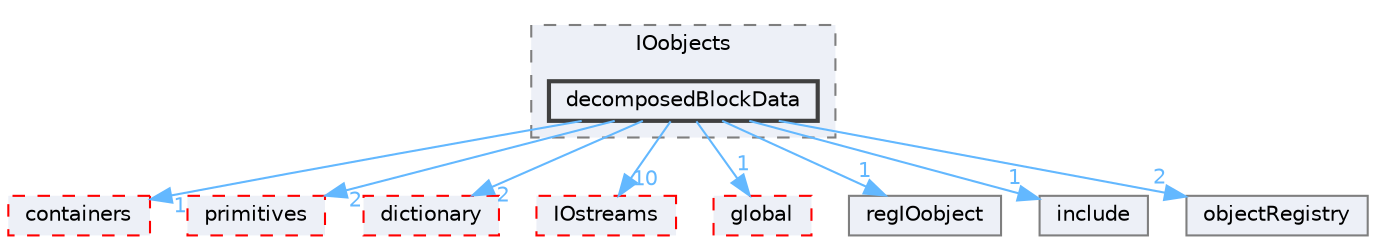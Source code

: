 digraph "src/OpenFOAM/db/IOobjects/decomposedBlockData"
{
 // LATEX_PDF_SIZE
  bgcolor="transparent";
  edge [fontname=Helvetica,fontsize=10,labelfontname=Helvetica,labelfontsize=10];
  node [fontname=Helvetica,fontsize=10,shape=box,height=0.2,width=0.4];
  compound=true
  subgraph clusterdir_cc10b28373a5cdb85fcb1ececb22619b {
    graph [ bgcolor="#edf0f7", pencolor="grey50", label="IOobjects", fontname=Helvetica,fontsize=10 style="filled,dashed", URL="dir_cc10b28373a5cdb85fcb1ececb22619b.html",tooltip=""]
  dir_d3de3e0f693461537927c3ac41830f4c [label="decomposedBlockData", fillcolor="#edf0f7", color="grey25", style="filled,bold", URL="dir_d3de3e0f693461537927c3ac41830f4c.html",tooltip=""];
  }
  dir_19d0872053bde092be81d7fe3f56cbf7 [label="containers", fillcolor="#edf0f7", color="red", style="filled,dashed", URL="dir_19d0872053bde092be81d7fe3f56cbf7.html",tooltip=""];
  dir_3e50f45338116b169052b428016851aa [label="primitives", fillcolor="#edf0f7", color="red", style="filled,dashed", URL="dir_3e50f45338116b169052b428016851aa.html",tooltip=""];
  dir_43e4f3d5f4ba74ef6e29186317ac2bae [label="dictionary", fillcolor="#edf0f7", color="red", style="filled,dashed", URL="dir_43e4f3d5f4ba74ef6e29186317ac2bae.html",tooltip=""];
  dir_466e4f5b4cc1582939ab4ceba36098d8 [label="IOstreams", fillcolor="#edf0f7", color="red", style="filled,dashed", URL="dir_466e4f5b4cc1582939ab4ceba36098d8.html",tooltip=""];
  dir_8583492183f4d27c76555f8f333dd07b [label="global", fillcolor="#edf0f7", color="red", style="filled,dashed", URL="dir_8583492183f4d27c76555f8f333dd07b.html",tooltip=""];
  dir_bb2890f68b7fdb7b322b02b8256df6db [label="regIOobject", fillcolor="#edf0f7", color="grey50", style="filled", URL="dir_bb2890f68b7fdb7b322b02b8256df6db.html",tooltip=""];
  dir_e954e9f5966bc1c681a414ec8bd0ee15 [label="include", fillcolor="#edf0f7", color="grey50", style="filled", URL="dir_e954e9f5966bc1c681a414ec8bd0ee15.html",tooltip=""];
  dir_f80fc3e4842cbab48cb780bc6e6d033e [label="objectRegistry", fillcolor="#edf0f7", color="grey50", style="filled", URL="dir_f80fc3e4842cbab48cb780bc6e6d033e.html",tooltip=""];
  dir_d3de3e0f693461537927c3ac41830f4c->dir_19d0872053bde092be81d7fe3f56cbf7 [headlabel="1", labeldistance=1.5 headhref="dir_000829_000669.html" href="dir_000829_000669.html" color="steelblue1" fontcolor="steelblue1"];
  dir_d3de3e0f693461537927c3ac41830f4c->dir_3e50f45338116b169052b428016851aa [headlabel="2", labeldistance=1.5 headhref="dir_000829_003069.html" href="dir_000829_003069.html" color="steelblue1" fontcolor="steelblue1"];
  dir_d3de3e0f693461537927c3ac41830f4c->dir_43e4f3d5f4ba74ef6e29186317ac2bae [headlabel="2", labeldistance=1.5 headhref="dir_000829_000924.html" href="dir_000829_000924.html" color="steelblue1" fontcolor="steelblue1"];
  dir_d3de3e0f693461537927c3ac41830f4c->dir_466e4f5b4cc1582939ab4ceba36098d8 [headlabel="10", labeldistance=1.5 headhref="dir_000829_001967.html" href="dir_000829_001967.html" color="steelblue1" fontcolor="steelblue1"];
  dir_d3de3e0f693461537927c3ac41830f4c->dir_8583492183f4d27c76555f8f333dd07b [headlabel="1", labeldistance=1.5 headhref="dir_000829_001645.html" href="dir_000829_001645.html" color="steelblue1" fontcolor="steelblue1"];
  dir_d3de3e0f693461537927c3ac41830f4c->dir_bb2890f68b7fdb7b322b02b8256df6db [headlabel="1", labeldistance=1.5 headhref="dir_000829_003303.html" href="dir_000829_003303.html" color="steelblue1" fontcolor="steelblue1"];
  dir_d3de3e0f693461537927c3ac41830f4c->dir_e954e9f5966bc1c681a414ec8bd0ee15 [headlabel="1", labeldistance=1.5 headhref="dir_000829_001804.html" href="dir_000829_001804.html" color="steelblue1" fontcolor="steelblue1"];
  dir_d3de3e0f693461537927c3ac41830f4c->dir_f80fc3e4842cbab48cb780bc6e6d033e [headlabel="2", labeldistance=1.5 headhref="dir_000829_002674.html" href="dir_000829_002674.html" color="steelblue1" fontcolor="steelblue1"];
}
